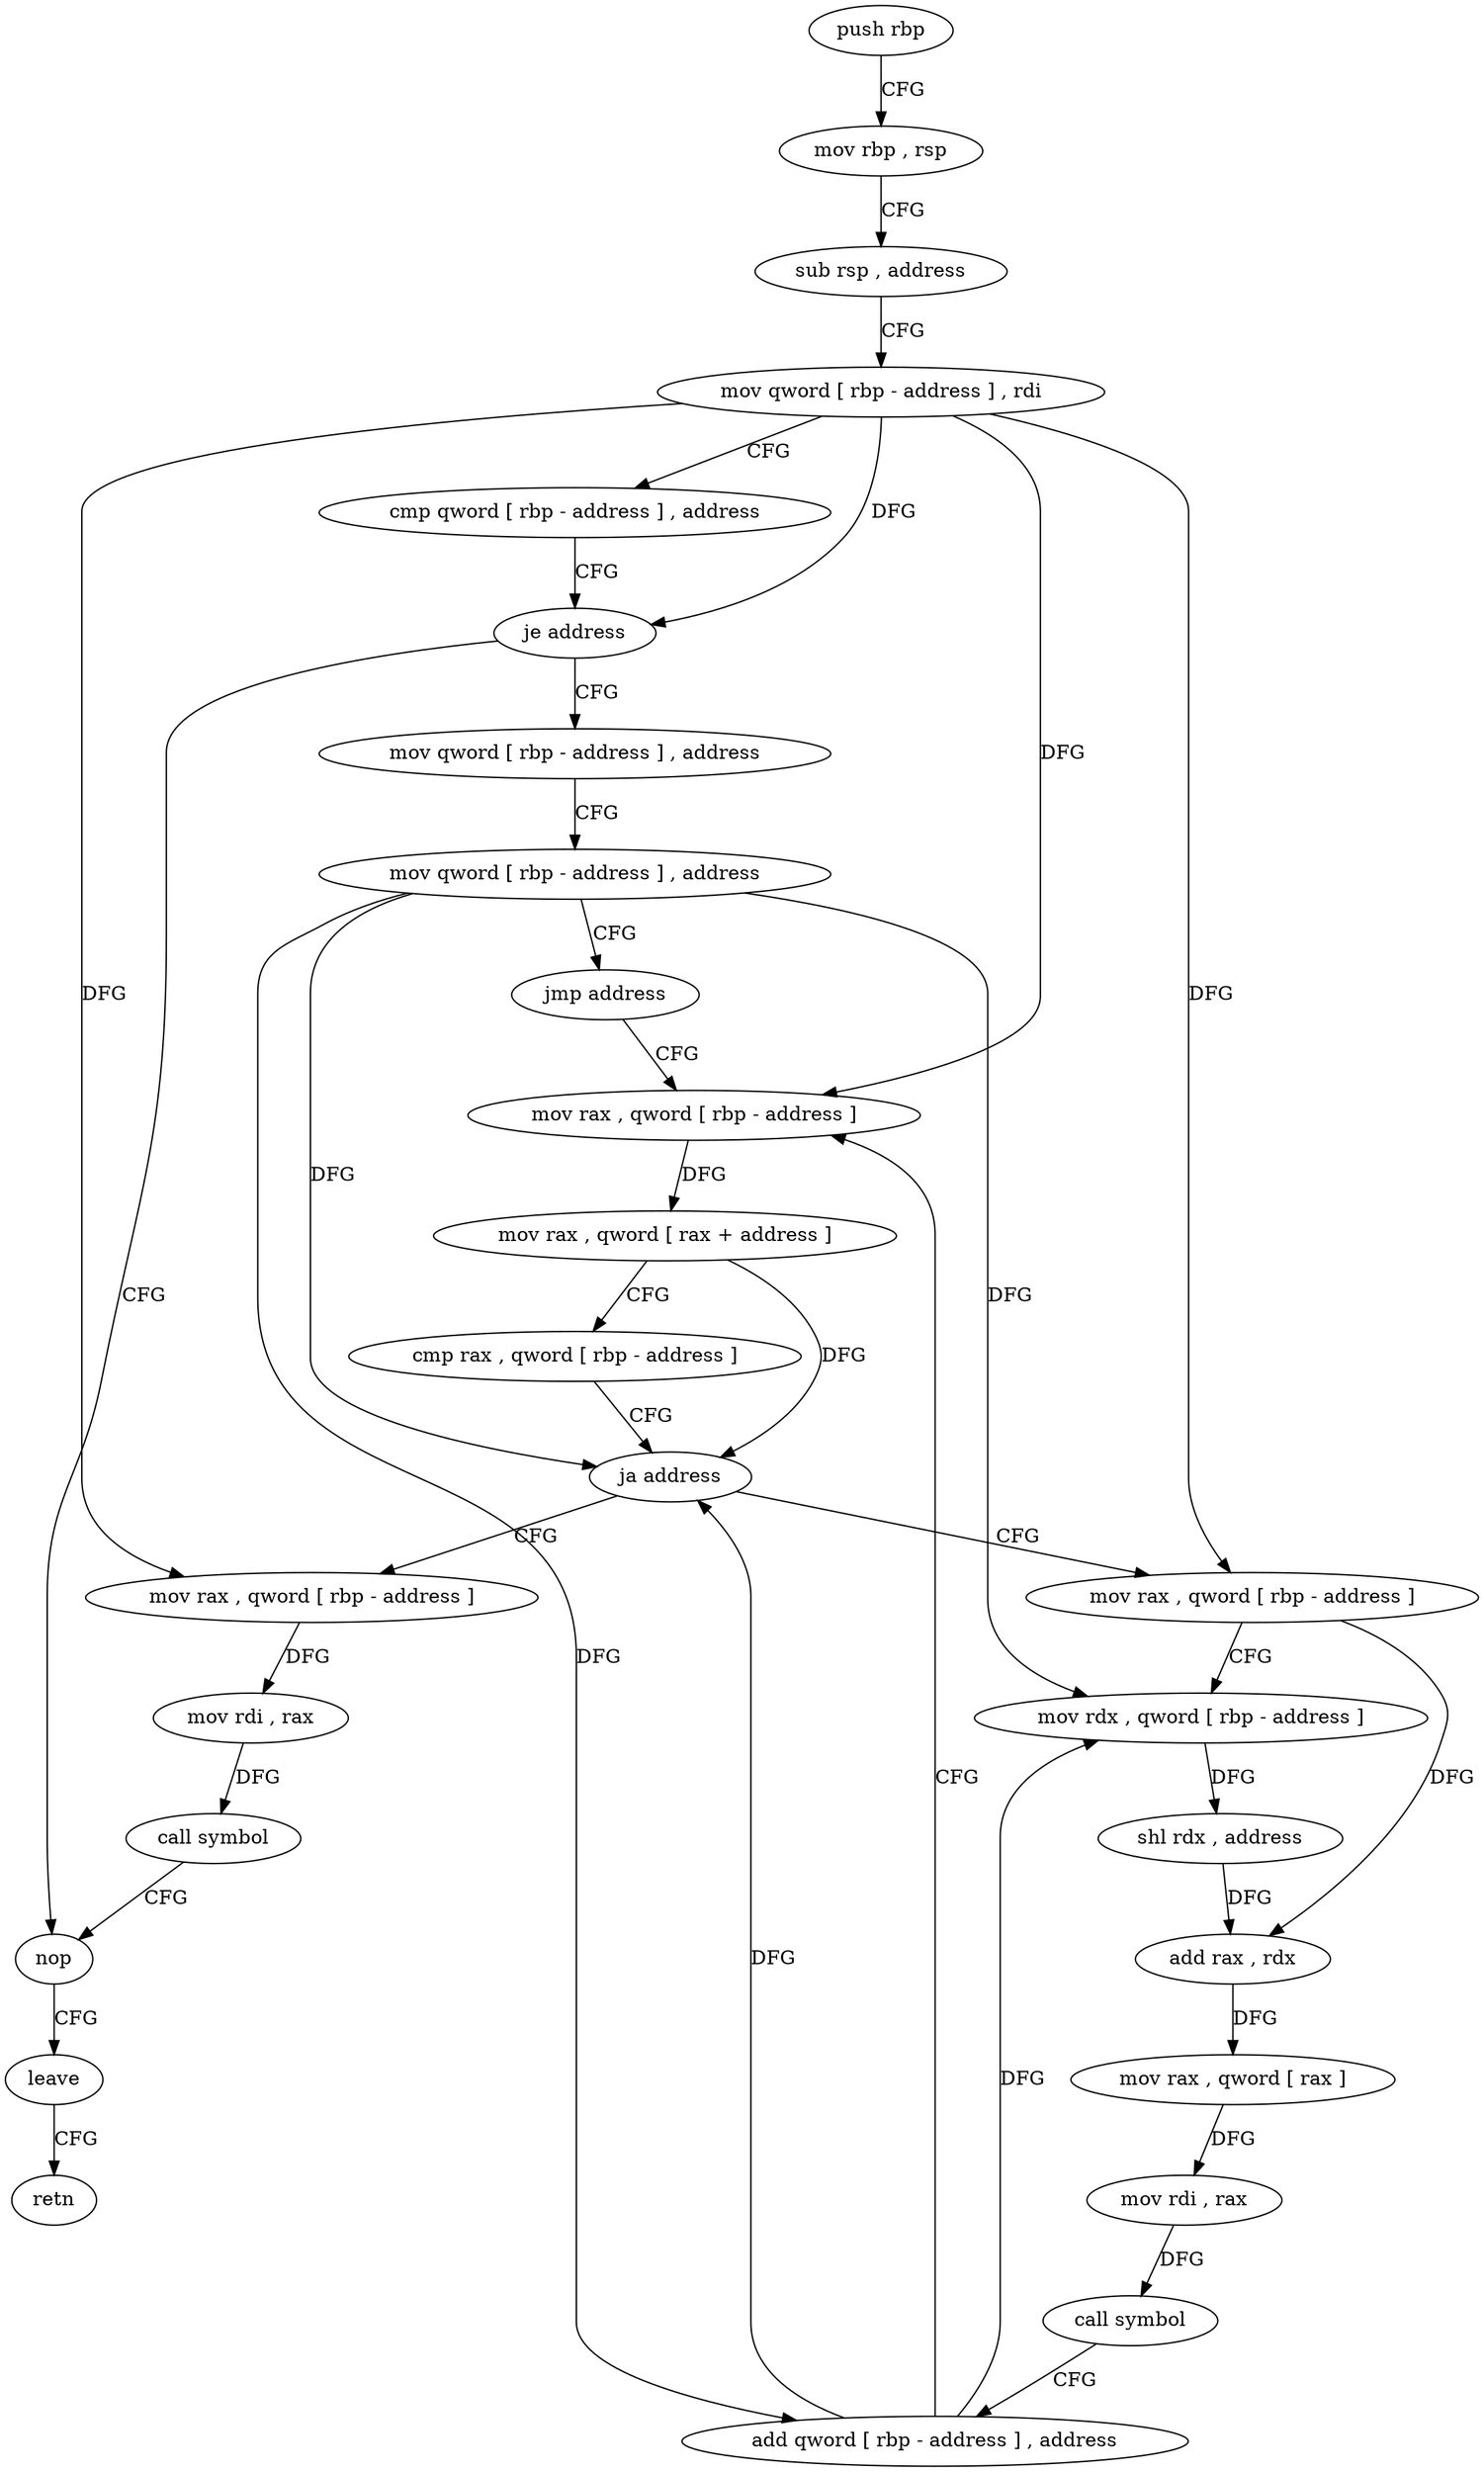 digraph "func" {
"187717" [label = "push rbp" ]
"187718" [label = "mov rbp , rsp" ]
"187721" [label = "sub rsp , address" ]
"187725" [label = "mov qword [ rbp - address ] , rdi" ]
"187729" [label = "cmp qword [ rbp - address ] , address" ]
"187734" [label = "je address" ]
"187814" [label = "nop" ]
"187736" [label = "mov qword [ rbp - address ] , address" ]
"187815" [label = "leave" ]
"187816" [label = "retn" ]
"187744" [label = "mov qword [ rbp - address ] , address" ]
"187752" [label = "jmp address" ]
"187785" [label = "mov rax , qword [ rbp - address ]" ]
"187789" [label = "mov rax , qword [ rax + address ]" ]
"187796" [label = "cmp rax , qword [ rbp - address ]" ]
"187800" [label = "ja address" ]
"187754" [label = "mov rax , qword [ rbp - address ]" ]
"187802" [label = "mov rax , qword [ rbp - address ]" ]
"187758" [label = "mov rdx , qword [ rbp - address ]" ]
"187762" [label = "shl rdx , address" ]
"187766" [label = "add rax , rdx" ]
"187769" [label = "mov rax , qword [ rax ]" ]
"187772" [label = "mov rdi , rax" ]
"187775" [label = "call symbol" ]
"187780" [label = "add qword [ rbp - address ] , address" ]
"187806" [label = "mov rdi , rax" ]
"187809" [label = "call symbol" ]
"187717" -> "187718" [ label = "CFG" ]
"187718" -> "187721" [ label = "CFG" ]
"187721" -> "187725" [ label = "CFG" ]
"187725" -> "187729" [ label = "CFG" ]
"187725" -> "187734" [ label = "DFG" ]
"187725" -> "187785" [ label = "DFG" ]
"187725" -> "187754" [ label = "DFG" ]
"187725" -> "187802" [ label = "DFG" ]
"187729" -> "187734" [ label = "CFG" ]
"187734" -> "187814" [ label = "CFG" ]
"187734" -> "187736" [ label = "CFG" ]
"187814" -> "187815" [ label = "CFG" ]
"187736" -> "187744" [ label = "CFG" ]
"187815" -> "187816" [ label = "CFG" ]
"187744" -> "187752" [ label = "CFG" ]
"187744" -> "187800" [ label = "DFG" ]
"187744" -> "187758" [ label = "DFG" ]
"187744" -> "187780" [ label = "DFG" ]
"187752" -> "187785" [ label = "CFG" ]
"187785" -> "187789" [ label = "DFG" ]
"187789" -> "187796" [ label = "CFG" ]
"187789" -> "187800" [ label = "DFG" ]
"187796" -> "187800" [ label = "CFG" ]
"187800" -> "187754" [ label = "CFG" ]
"187800" -> "187802" [ label = "CFG" ]
"187754" -> "187758" [ label = "CFG" ]
"187754" -> "187766" [ label = "DFG" ]
"187802" -> "187806" [ label = "DFG" ]
"187758" -> "187762" [ label = "DFG" ]
"187762" -> "187766" [ label = "DFG" ]
"187766" -> "187769" [ label = "DFG" ]
"187769" -> "187772" [ label = "DFG" ]
"187772" -> "187775" [ label = "DFG" ]
"187775" -> "187780" [ label = "CFG" ]
"187780" -> "187785" [ label = "CFG" ]
"187780" -> "187800" [ label = "DFG" ]
"187780" -> "187758" [ label = "DFG" ]
"187806" -> "187809" [ label = "DFG" ]
"187809" -> "187814" [ label = "CFG" ]
}
